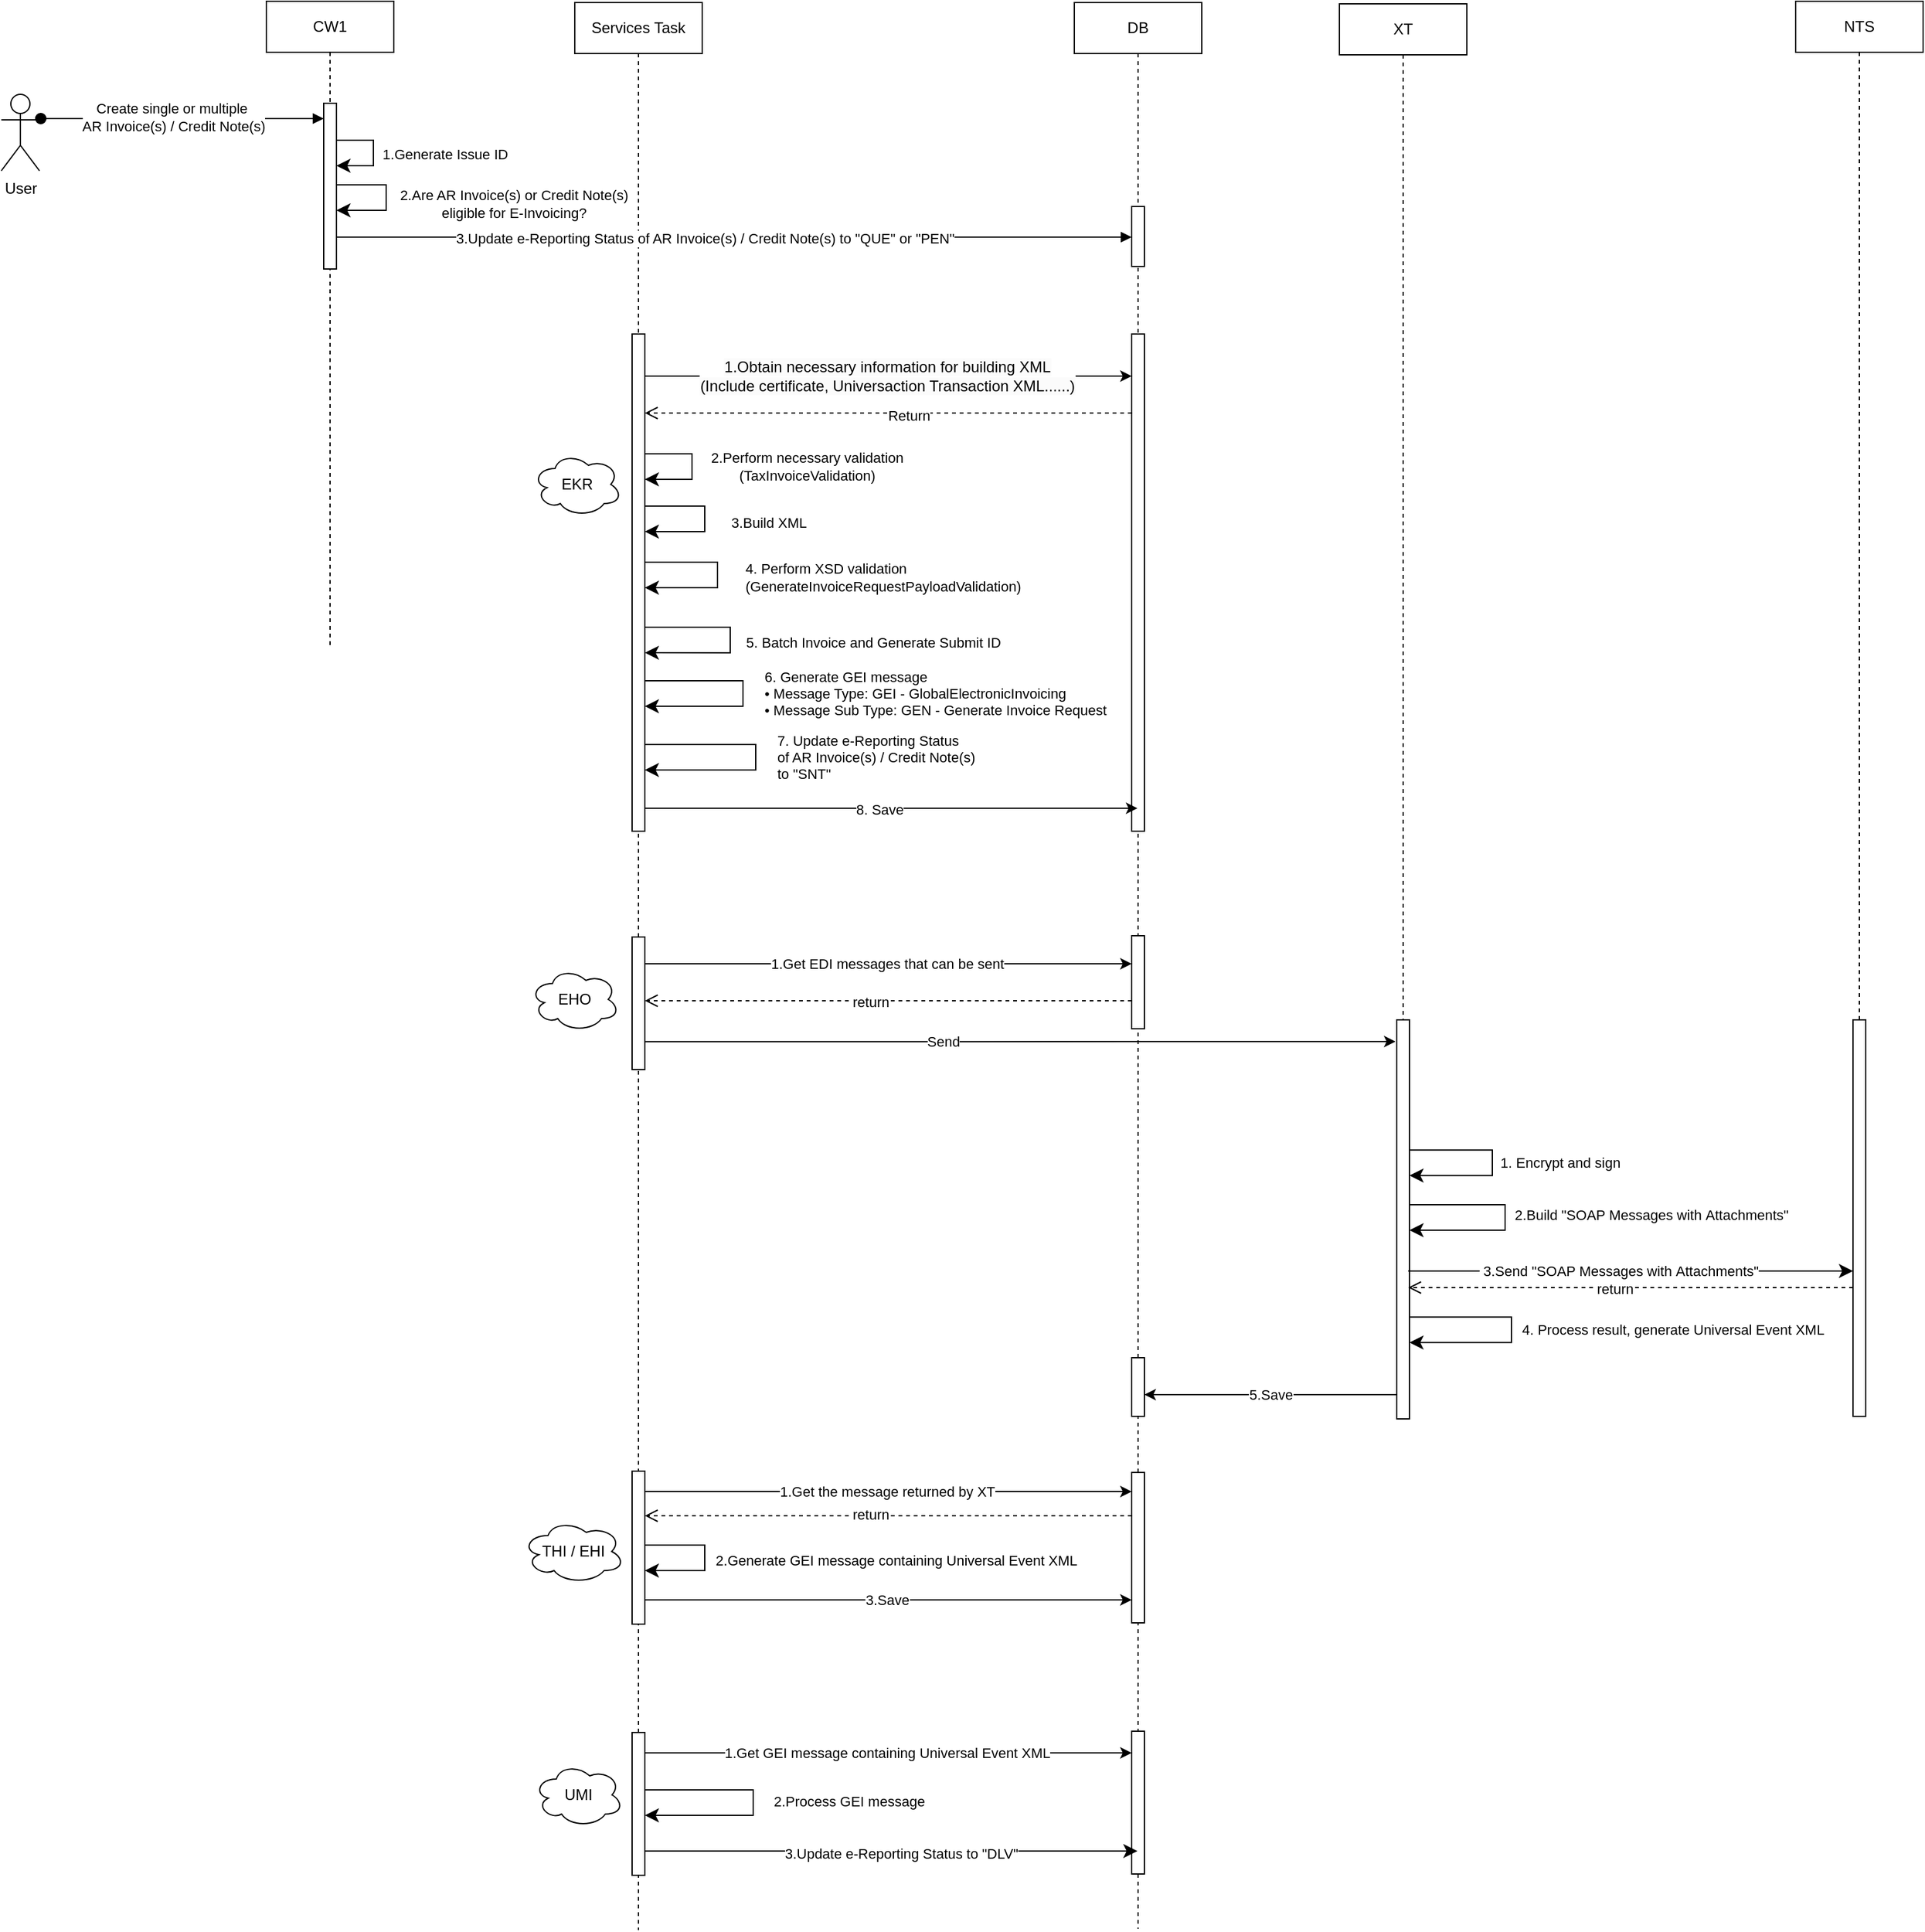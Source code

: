 <mxfile version="21.4.0" type="github">
  <diagram name="Page-1" id="2YBvvXClWsGukQMizWep">
    <mxGraphModel dx="882" dy="454" grid="1" gridSize="10" guides="1" tooltips="1" connect="1" arrows="1" fold="1" page="1" pageScale="1" pageWidth="850" pageHeight="1100" math="0" shadow="0">
      <root>
        <mxCell id="0" />
        <mxCell id="1" parent="0" />
        <mxCell id="HtMYwvInf2GWWzEo8MSv-63" value="" style="edgeStyle=elbowEdgeStyle;rounded=0;orthogonalLoop=1;jettySize=auto;html=1;elbow=vertical;curved=0;" parent="1" edge="1">
          <mxGeometry relative="1" as="geometry">
            <mxPoint x="523.0" y="823.154" as="sourcePoint" />
            <mxPoint x="1112" y="823.154" as="targetPoint" />
          </mxGeometry>
        </mxCell>
        <mxCell id="HtMYwvInf2GWWzEo8MSv-79" value="Send" style="edgeLabel;html=1;align=center;verticalAlign=middle;resizable=0;points=[];" parent="HtMYwvInf2GWWzEo8MSv-63" vertex="1" connectable="0">
          <mxGeometry x="-0.208" relative="1" as="geometry">
            <mxPoint as="offset" />
          </mxGeometry>
        </mxCell>
        <mxCell id="aM9ryv3xv72pqoxQDRHE-5" value="Services Task" style="shape=umlLifeline;perimeter=lifelinePerimeter;whiteSpace=wrap;html=1;container=0;dropTarget=0;collapsible=0;recursiveResize=0;outlineConnect=0;portConstraint=eastwest;newEdgeStyle={&quot;edgeStyle&quot;:&quot;elbowEdgeStyle&quot;,&quot;elbow&quot;:&quot;vertical&quot;,&quot;curved&quot;:0,&quot;rounded&quot;:0};" parent="1" vertex="1">
          <mxGeometry x="468" y="8" width="100" height="1512" as="geometry" />
        </mxCell>
        <mxCell id="aM9ryv3xv72pqoxQDRHE-6" value="" style="html=1;points=[];perimeter=orthogonalPerimeter;outlineConnect=0;targetShapes=umlLifeline;portConstraint=eastwest;newEdgeStyle={&quot;edgeStyle&quot;:&quot;elbowEdgeStyle&quot;,&quot;elbow&quot;:&quot;vertical&quot;,&quot;curved&quot;:0,&quot;rounded&quot;:0};" parent="aM9ryv3xv72pqoxQDRHE-5" vertex="1">
          <mxGeometry x="45" y="260" width="10" height="390" as="geometry" />
        </mxCell>
        <mxCell id="HtMYwvInf2GWWzEo8MSv-47" value="" style="html=1;points=[];perimeter=orthogonalPerimeter;outlineConnect=0;targetShapes=umlLifeline;portConstraint=eastwest;newEdgeStyle={&quot;edgeStyle&quot;:&quot;elbowEdgeStyle&quot;,&quot;elbow&quot;:&quot;vertical&quot;,&quot;curved&quot;:0,&quot;rounded&quot;:0};" parent="aM9ryv3xv72pqoxQDRHE-5" vertex="1">
          <mxGeometry x="45" y="733" width="10" height="104" as="geometry" />
        </mxCell>
        <mxCell id="HtMYwvInf2GWWzEo8MSv-48" value="" style="html=1;points=[];perimeter=orthogonalPerimeter;outlineConnect=0;targetShapes=umlLifeline;portConstraint=eastwest;newEdgeStyle={&quot;edgeStyle&quot;:&quot;elbowEdgeStyle&quot;,&quot;elbow&quot;:&quot;vertical&quot;,&quot;curved&quot;:0,&quot;rounded&quot;:0};" parent="aM9ryv3xv72pqoxQDRHE-5" vertex="1">
          <mxGeometry x="45" y="1152" width="10" height="120" as="geometry" />
        </mxCell>
        <mxCell id="HtMYwvInf2GWWzEo8MSv-53" value="" style="html=1;points=[];perimeter=orthogonalPerimeter;outlineConnect=0;targetShapes=umlLifeline;portConstraint=eastwest;newEdgeStyle={&quot;edgeStyle&quot;:&quot;elbowEdgeStyle&quot;,&quot;elbow&quot;:&quot;vertical&quot;,&quot;curved&quot;:0,&quot;rounded&quot;:0};" parent="aM9ryv3xv72pqoxQDRHE-5" vertex="1">
          <mxGeometry x="45" y="1357" width="10" height="112" as="geometry" />
        </mxCell>
        <mxCell id="HtMYwvInf2GWWzEo8MSv-73" value="3.Build&amp;nbsp;XML" style="edgeStyle=segmentEdgeStyle;endArrow=classic;html=1;curved=0;rounded=0;endSize=8;startSize=8;" parent="aM9ryv3xv72pqoxQDRHE-5" edge="1">
          <mxGeometry x="0.047" y="50" width="50" height="50" relative="1" as="geometry">
            <mxPoint x="55" y="395" as="sourcePoint" />
            <mxPoint x="55" y="415" as="targetPoint" />
            <Array as="points">
              <mxPoint x="102" y="395" />
              <mxPoint x="102" y="415" />
            </Array>
            <mxPoint as="offset" />
          </mxGeometry>
        </mxCell>
        <mxCell id="HtMYwvInf2GWWzEo8MSv-72" value="&lt;span style=&quot;color: rgb(0, 0, 0); font-family: Helvetica; font-size: 11px; font-style: normal; font-variant-ligatures: normal; font-variant-caps: normal; font-weight: 400; letter-spacing: normal; orphans: 2; text-align: center; text-indent: 0px; text-transform: none; widows: 2; word-spacing: 0px; -webkit-text-stroke-width: 0px; background-color: rgb(255, 255, 255); text-decoration-thickness: initial; text-decoration-style: initial; text-decoration-color: initial; float: none; display: inline !important;&quot;&gt;2.Perform necessary validation&lt;/span&gt;&lt;br&gt;(TaxInvoiceValidation)" style="edgeStyle=segmentEdgeStyle;endArrow=classic;html=1;curved=0;rounded=0;endSize=8;startSize=8;" parent="aM9ryv3xv72pqoxQDRHE-5" edge="1">
          <mxGeometry y="90" width="50" height="50" relative="1" as="geometry">
            <mxPoint x="55" y="354" as="sourcePoint" />
            <mxPoint x="55" y="374" as="targetPoint" />
            <Array as="points">
              <mxPoint x="92" y="354" />
              <mxPoint x="92" y="374" />
            </Array>
            <mxPoint as="offset" />
          </mxGeometry>
        </mxCell>
        <mxCell id="HtMYwvInf2GWWzEo8MSv-78" value="4. Perform XSD validation&lt;br&gt;(GenerateInvoiceRequestPayloadValidation)" style="edgeStyle=segmentEdgeStyle;endArrow=classic;html=1;curved=0;rounded=0;endSize=8;startSize=8;align=left;" parent="aM9ryv3xv72pqoxQDRHE-5" edge="1">
          <mxGeometry x="0.045" y="20" width="50" height="50" relative="1" as="geometry">
            <mxPoint x="55" y="439" as="sourcePoint" />
            <mxPoint x="55" y="459" as="targetPoint" />
            <Array as="points">
              <mxPoint x="112" y="439" />
              <mxPoint x="112" y="459" />
            </Array>
            <mxPoint y="-1" as="offset" />
          </mxGeometry>
        </mxCell>
        <mxCell id="HtMYwvInf2GWWzEo8MSv-114" value="2.Process GEI message" style="edgeStyle=segmentEdgeStyle;endArrow=classic;html=1;curved=0;rounded=0;endSize=8;startSize=8;exitX=1;exitY=0.163;exitDx=0;exitDy=0;exitPerimeter=0;" parent="aM9ryv3xv72pqoxQDRHE-5" edge="1">
          <mxGeometry x="0.037" y="75" width="50" height="50" relative="1" as="geometry">
            <mxPoint x="55" y="1409.3" as="sourcePoint" />
            <mxPoint x="55" y="1422.0" as="targetPoint" />
            <Array as="points">
              <mxPoint x="140" y="1402" />
              <mxPoint x="140" y="1422" />
            </Array>
            <mxPoint y="-1" as="offset" />
          </mxGeometry>
        </mxCell>
        <mxCell id="HtMYwvInf2GWWzEo8MSv-123" value="2.Generate GEI message containing&amp;nbsp;Universal Event XML" style="edgeStyle=segmentEdgeStyle;endArrow=classic;html=1;curved=0;rounded=0;endSize=8;startSize=8;" parent="aM9ryv3xv72pqoxQDRHE-5" edge="1">
          <mxGeometry x="0.035" y="150" width="50" height="50" relative="1" as="geometry">
            <mxPoint x="55" y="1210.0" as="sourcePoint" />
            <mxPoint x="55" y="1230.0" as="targetPoint" />
            <Array as="points">
              <mxPoint x="102" y="1210" />
              <mxPoint x="102" y="1230" />
            </Array>
            <mxPoint as="offset" />
          </mxGeometry>
        </mxCell>
        <mxCell id="QBuPi1NRq2ITQ3zSXP_t-20" value="5. Batch Invoice and Generate Submit ID" style="edgeStyle=segmentEdgeStyle;endArrow=classic;html=1;curved=0;rounded=0;endSize=8;startSize=8;" edge="1" parent="aM9ryv3xv72pqoxQDRHE-5">
          <mxGeometry x="0.028" y="112" width="50" height="50" relative="1" as="geometry">
            <mxPoint x="55" y="490" as="sourcePoint" />
            <mxPoint x="55" y="510.053" as="targetPoint" />
            <Array as="points">
              <mxPoint x="122" y="490" />
              <mxPoint x="122" y="510" />
            </Array>
            <mxPoint as="offset" />
          </mxGeometry>
        </mxCell>
        <mxCell id="QBuPi1NRq2ITQ3zSXP_t-26" value="6.&amp;nbsp;Generate GEI message&lt;div style=&quot;border-color: var(--border-color);&quot;&gt;• Message Type: GEI - GlobalElectronicInvoicing&lt;/div&gt;&lt;div style=&quot;border-color: var(--border-color);&quot;&gt;• Message Sub Type: GEN - Generate Invoice Request&lt;/div&gt;" style="edgeStyle=segmentEdgeStyle;endArrow=classic;html=1;curved=0;rounded=0;endSize=8;startSize=8;align=left;" edge="1" parent="aM9ryv3xv72pqoxQDRHE-5" source="aM9ryv3xv72pqoxQDRHE-6" target="aM9ryv3xv72pqoxQDRHE-6">
          <mxGeometry x="-0.001" y="15" width="50" height="50" relative="1" as="geometry">
            <mxPoint x="52" y="532.05" as="sourcePoint" />
            <mxPoint x="52" y="552.103" as="targetPoint" />
            <Array as="points">
              <mxPoint x="132" y="532" />
              <mxPoint x="132" y="552" />
            </Array>
            <mxPoint as="offset" />
          </mxGeometry>
        </mxCell>
        <mxCell id="QBuPi1NRq2ITQ3zSXP_t-27" value="7. Update e-Reporting Status&lt;br style=&quot;border-color: var(--border-color); text-align: center;&quot;&gt;&lt;span style=&quot;text-align: center;&quot;&gt;of AR Invoice(s) / Credit Note(s)&amp;nbsp;&lt;/span&gt;&lt;br style=&quot;border-color: var(--border-color); text-align: center;&quot;&gt;&lt;span style=&quot;text-align: center;&quot;&gt;to &quot;SNT&quot;&lt;/span&gt;" style="edgeStyle=segmentEdgeStyle;endArrow=classic;html=1;curved=0;rounded=0;endSize=8;startSize=8;align=left;" edge="1" parent="aM9ryv3xv72pqoxQDRHE-5" source="aM9ryv3xv72pqoxQDRHE-6" target="aM9ryv3xv72pqoxQDRHE-6">
          <mxGeometry x="-0.001" y="15" width="50" height="50" relative="1" as="geometry">
            <mxPoint x="62" y="582" as="sourcePoint" />
            <mxPoint x="62" y="602" as="targetPoint" />
            <Array as="points">
              <mxPoint x="142" y="582" />
              <mxPoint x="142" y="602" />
            </Array>
            <mxPoint as="offset" />
          </mxGeometry>
        </mxCell>
        <mxCell id="HtMYwvInf2GWWzEo8MSv-1" value="User" style="shape=umlActor;verticalLabelPosition=bottom;verticalAlign=top;html=1;outlineConnect=0;" parent="1" vertex="1">
          <mxGeometry x="18" y="80" width="30" height="60" as="geometry" />
        </mxCell>
        <mxCell id="aM9ryv3xv72pqoxQDRHE-3" value="" style="html=1;verticalAlign=bottom;startArrow=oval;endArrow=block;startSize=8;edgeStyle=elbowEdgeStyle;elbow=vertical;curved=0;rounded=0;" parent="1" target="HtMYwvInf2GWWzEo8MSv-13" edge="1">
          <mxGeometry x="0.012" relative="1" as="geometry">
            <mxPoint x="49" y="99" as="sourcePoint" />
            <mxPoint x="254" y="174" as="targetPoint" />
            <Array as="points">
              <mxPoint x="209" y="99" />
              <mxPoint x="249" y="174" />
            </Array>
            <mxPoint as="offset" />
          </mxGeometry>
        </mxCell>
        <mxCell id="HtMYwvInf2GWWzEo8MSv-35" value="Create single or multiple&amp;nbsp;&lt;br style=&quot;border-color: var(--border-color);&quot;&gt;AR Invoice(s) / Credit Note(s)" style="edgeLabel;html=1;align=center;verticalAlign=middle;resizable=0;points=[];" parent="aM9ryv3xv72pqoxQDRHE-3" vertex="1" connectable="0">
          <mxGeometry x="0.146" relative="1" as="geometry">
            <mxPoint x="-23" y="-1" as="offset" />
          </mxGeometry>
        </mxCell>
        <mxCell id="HtMYwvInf2GWWzEo8MSv-2" value="DB" style="shape=umlLifeline;perimeter=lifelinePerimeter;whiteSpace=wrap;html=1;container=0;dropTarget=0;collapsible=0;recursiveResize=0;outlineConnect=0;portConstraint=eastwest;newEdgeStyle={&quot;edgeStyle&quot;:&quot;elbowEdgeStyle&quot;,&quot;elbow&quot;:&quot;vertical&quot;,&quot;curved&quot;:0,&quot;rounded&quot;:0};" parent="1" vertex="1">
          <mxGeometry x="860" y="8" width="100" height="1511" as="geometry" />
        </mxCell>
        <mxCell id="HtMYwvInf2GWWzEo8MSv-3" value="" style="html=1;points=[];perimeter=orthogonalPerimeter;outlineConnect=0;targetShapes=umlLifeline;portConstraint=eastwest;newEdgeStyle={&quot;edgeStyle&quot;:&quot;elbowEdgeStyle&quot;,&quot;elbow&quot;:&quot;vertical&quot;,&quot;curved&quot;:0,&quot;rounded&quot;:0};" parent="HtMYwvInf2GWWzEo8MSv-2" vertex="1">
          <mxGeometry x="45" y="160" width="10" height="47" as="geometry" />
        </mxCell>
        <mxCell id="HtMYwvInf2GWWzEo8MSv-84" value="" style="html=1;points=[];perimeter=orthogonalPerimeter;outlineConnect=0;targetShapes=umlLifeline;portConstraint=eastwest;newEdgeStyle={&quot;edgeStyle&quot;:&quot;elbowEdgeStyle&quot;,&quot;elbow&quot;:&quot;vertical&quot;,&quot;curved&quot;:0,&quot;rounded&quot;:0};" parent="HtMYwvInf2GWWzEo8MSv-2" vertex="1">
          <mxGeometry x="45" y="732" width="10" height="73" as="geometry" />
        </mxCell>
        <mxCell id="HtMYwvInf2GWWzEo8MSv-93" value="" style="html=1;points=[];perimeter=orthogonalPerimeter;outlineConnect=0;targetShapes=umlLifeline;portConstraint=eastwest;newEdgeStyle={&quot;edgeStyle&quot;:&quot;elbowEdgeStyle&quot;,&quot;elbow&quot;:&quot;vertical&quot;,&quot;curved&quot;:0,&quot;rounded&quot;:0};" parent="HtMYwvInf2GWWzEo8MSv-2" vertex="1">
          <mxGeometry x="45" y="1153" width="10" height="118" as="geometry" />
        </mxCell>
        <mxCell id="HtMYwvInf2GWWzEo8MSv-117" value="" style="html=1;points=[];perimeter=orthogonalPerimeter;outlineConnect=0;targetShapes=umlLifeline;portConstraint=eastwest;newEdgeStyle={&quot;edgeStyle&quot;:&quot;elbowEdgeStyle&quot;,&quot;elbow&quot;:&quot;vertical&quot;,&quot;curved&quot;:0,&quot;rounded&quot;:0};" parent="HtMYwvInf2GWWzEo8MSv-2" vertex="1">
          <mxGeometry x="45" y="1356" width="10" height="112" as="geometry" />
        </mxCell>
        <mxCell id="HtMYwvInf2GWWzEo8MSv-108" value="" style="html=1;points=[];perimeter=orthogonalPerimeter;outlineConnect=0;targetShapes=umlLifeline;portConstraint=eastwest;newEdgeStyle={&quot;edgeStyle&quot;:&quot;elbowEdgeStyle&quot;,&quot;elbow&quot;:&quot;vertical&quot;,&quot;curved&quot;:0,&quot;rounded&quot;:0};" parent="HtMYwvInf2GWWzEo8MSv-2" vertex="1">
          <mxGeometry x="45" y="1063" width="10" height="46" as="geometry" />
        </mxCell>
        <mxCell id="QBuPi1NRq2ITQ3zSXP_t-11" value="" style="html=1;points=[];perimeter=orthogonalPerimeter;outlineConnect=0;targetShapes=umlLifeline;portConstraint=eastwest;newEdgeStyle={&quot;edgeStyle&quot;:&quot;elbowEdgeStyle&quot;,&quot;elbow&quot;:&quot;vertical&quot;,&quot;curved&quot;:0,&quot;rounded&quot;:0};" vertex="1" parent="HtMYwvInf2GWWzEo8MSv-2">
          <mxGeometry x="45" y="260" width="10" height="390" as="geometry" />
        </mxCell>
        <mxCell id="HtMYwvInf2GWWzEo8MSv-8" value="NTS" style="shape=umlLifeline;perimeter=lifelinePerimeter;whiteSpace=wrap;html=1;container=0;dropTarget=0;collapsible=0;recursiveResize=0;outlineConnect=0;portConstraint=eastwest;newEdgeStyle={&quot;edgeStyle&quot;:&quot;elbowEdgeStyle&quot;,&quot;elbow&quot;:&quot;vertical&quot;,&quot;curved&quot;:0,&quot;rounded&quot;:0};" parent="1" vertex="1">
          <mxGeometry x="1426" y="7" width="100" height="1110" as="geometry" />
        </mxCell>
        <mxCell id="HtMYwvInf2GWWzEo8MSv-9" value="" style="html=1;points=[];perimeter=orthogonalPerimeter;outlineConnect=0;targetShapes=umlLifeline;portConstraint=eastwest;newEdgeStyle={&quot;edgeStyle&quot;:&quot;elbowEdgeStyle&quot;,&quot;elbow&quot;:&quot;vertical&quot;,&quot;curved&quot;:0,&quot;rounded&quot;:0};" parent="HtMYwvInf2GWWzEo8MSv-8" vertex="1">
          <mxGeometry x="45" y="799" width="10" height="311" as="geometry" />
        </mxCell>
        <mxCell id="HtMYwvInf2GWWzEo8MSv-10" value="XT" style="shape=umlLifeline;perimeter=lifelinePerimeter;whiteSpace=wrap;html=1;container=0;dropTarget=0;collapsible=0;recursiveResize=0;outlineConnect=0;portConstraint=eastwest;newEdgeStyle={&quot;edgeStyle&quot;:&quot;elbowEdgeStyle&quot;,&quot;elbow&quot;:&quot;vertical&quot;,&quot;curved&quot;:0,&quot;rounded&quot;:0};" parent="1" vertex="1">
          <mxGeometry x="1068" y="9" width="100" height="1110" as="geometry" />
        </mxCell>
        <mxCell id="HtMYwvInf2GWWzEo8MSv-11" value="" style="html=1;points=[];perimeter=orthogonalPerimeter;outlineConnect=0;targetShapes=umlLifeline;portConstraint=eastwest;newEdgeStyle={&quot;edgeStyle&quot;:&quot;elbowEdgeStyle&quot;,&quot;elbow&quot;:&quot;vertical&quot;,&quot;curved&quot;:0,&quot;rounded&quot;:0};" parent="HtMYwvInf2GWWzEo8MSv-10" vertex="1">
          <mxGeometry x="45" y="797" width="10" height="313" as="geometry" />
        </mxCell>
        <mxCell id="HtMYwvInf2GWWzEo8MSv-97" value="1. Encrypt and sign" style="edgeStyle=segmentEdgeStyle;endArrow=classic;html=1;curved=0;rounded=0;endSize=8;startSize=8;" parent="HtMYwvInf2GWWzEo8MSv-10" edge="1">
          <mxGeometry y="53" width="50" height="50" relative="1" as="geometry">
            <mxPoint x="55" y="899.077" as="sourcePoint" />
            <mxPoint x="55" y="919.077" as="targetPoint" />
            <Array as="points">
              <mxPoint x="120" y="899" />
              <mxPoint x="120" y="919" />
            </Array>
            <mxPoint as="offset" />
          </mxGeometry>
        </mxCell>
        <mxCell id="HtMYwvInf2GWWzEo8MSv-101" value="&amp;nbsp;2.Build &quot;SOAP Messages with&amp;nbsp;Attachments&quot;" style="edgeStyle=segmentEdgeStyle;endArrow=classic;html=1;curved=0;rounded=0;endSize=8;startSize=8;" parent="HtMYwvInf2GWWzEo8MSv-10" edge="1">
          <mxGeometry x="-0.023" y="113" width="50" height="50" relative="1" as="geometry">
            <mxPoint x="55" y="942" as="sourcePoint" />
            <mxPoint x="55" y="962" as="targetPoint" />
            <Array as="points">
              <mxPoint x="130" y="942" />
              <mxPoint x="130" y="962" />
            </Array>
            <mxPoint as="offset" />
          </mxGeometry>
        </mxCell>
        <mxCell id="HtMYwvInf2GWWzEo8MSv-105" value="4. Process result, generate&amp;nbsp;Universal Event XML&amp;nbsp;" style="edgeStyle=segmentEdgeStyle;endArrow=classic;html=1;curved=0;rounded=0;endSize=8;startSize=8;" parent="HtMYwvInf2GWWzEo8MSv-10" edge="1">
          <mxGeometry x="-0.001" y="128" width="50" height="50" relative="1" as="geometry">
            <mxPoint x="55" y="1030.077" as="sourcePoint" />
            <mxPoint x="55" y="1050.077" as="targetPoint" />
            <Array as="points">
              <mxPoint x="135" y="1030" />
              <mxPoint x="135" y="1050" />
            </Array>
            <mxPoint as="offset" />
          </mxGeometry>
        </mxCell>
        <mxCell id="HtMYwvInf2GWWzEo8MSv-12" value="CW1" style="shape=umlLifeline;perimeter=lifelinePerimeter;whiteSpace=wrap;html=1;container=0;dropTarget=0;collapsible=0;recursiveResize=0;outlineConnect=0;portConstraint=eastwest;newEdgeStyle={&quot;edgeStyle&quot;:&quot;elbowEdgeStyle&quot;,&quot;elbow&quot;:&quot;vertical&quot;,&quot;curved&quot;:0,&quot;rounded&quot;:0};" parent="1" vertex="1">
          <mxGeometry x="226" y="7" width="100" height="508" as="geometry" />
        </mxCell>
        <mxCell id="HtMYwvInf2GWWzEo8MSv-13" value="" style="html=1;points=[];perimeter=orthogonalPerimeter;outlineConnect=0;targetShapes=umlLifeline;portConstraint=eastwest;newEdgeStyle={&quot;edgeStyle&quot;:&quot;elbowEdgeStyle&quot;,&quot;elbow&quot;:&quot;vertical&quot;,&quot;curved&quot;:0,&quot;rounded&quot;:0};" parent="HtMYwvInf2GWWzEo8MSv-12" vertex="1">
          <mxGeometry x="45" y="80" width="10" height="130" as="geometry" />
        </mxCell>
        <mxCell id="QBuPi1NRq2ITQ3zSXP_t-10" value="2.Are AR Invoice(s) or Credit Note(s)&lt;br&gt;eligible for E-Invoicing?" style="edgeStyle=segmentEdgeStyle;endArrow=classic;html=1;curved=0;rounded=0;endSize=8;startSize=8;" edge="1" parent="HtMYwvInf2GWWzEo8MSv-12">
          <mxGeometry x="0.082" y="100" width="50" height="50" relative="1" as="geometry">
            <mxPoint x="55" y="144.0" as="sourcePoint" />
            <mxPoint x="55" y="164.0" as="targetPoint" />
            <Array as="points">
              <mxPoint x="94" y="144" />
              <mxPoint x="94" y="164" />
            </Array>
            <mxPoint y="1" as="offset" />
          </mxGeometry>
        </mxCell>
        <mxCell id="QBuPi1NRq2ITQ3zSXP_t-19" value="1.Generate Issue ID" style="edgeStyle=segmentEdgeStyle;endArrow=classic;html=1;curved=0;rounded=0;endSize=8;startSize=8;" edge="1" parent="HtMYwvInf2GWWzEo8MSv-12">
          <mxGeometry y="56" width="50" height="50" relative="1" as="geometry">
            <mxPoint x="55" y="109" as="sourcePoint" />
            <mxPoint x="55" y="129" as="targetPoint" />
            <Array as="points">
              <mxPoint x="84" y="109" />
              <mxPoint x="84" y="129" />
            </Array>
            <mxPoint y="1" as="offset" />
          </mxGeometry>
        </mxCell>
        <mxCell id="HtMYwvInf2GWWzEo8MSv-55" value="EKR" style="ellipse;shape=cloud;whiteSpace=wrap;html=1;" parent="1" vertex="1">
          <mxGeometry x="435" y="361" width="70" height="50" as="geometry" />
        </mxCell>
        <mxCell id="HtMYwvInf2GWWzEo8MSv-57" value="EHO" style="ellipse;shape=cloud;whiteSpace=wrap;html=1;" parent="1" vertex="1">
          <mxGeometry x="433" y="765" width="70" height="50" as="geometry" />
        </mxCell>
        <mxCell id="HtMYwvInf2GWWzEo8MSv-59" value="THI / EHI" style="ellipse;shape=cloud;whiteSpace=wrap;html=1;" parent="1" vertex="1">
          <mxGeometry x="427" y="1198" width="80" height="50" as="geometry" />
        </mxCell>
        <mxCell id="HtMYwvInf2GWWzEo8MSv-60" value="UMI" style="ellipse;shape=cloud;whiteSpace=wrap;html=1;" parent="1" vertex="1">
          <mxGeometry x="436" y="1389" width="70" height="50" as="geometry" />
        </mxCell>
        <mxCell id="HtMYwvInf2GWWzEo8MSv-66" value="" style="edgeStyle=elbowEdgeStyle;rounded=0;orthogonalLoop=1;jettySize=auto;html=1;elbow=vertical;curved=0;" parent="1" source="aM9ryv3xv72pqoxQDRHE-6" target="QBuPi1NRq2ITQ3zSXP_t-11" edge="1">
          <mxGeometry x="0.121" y="10" relative="1" as="geometry">
            <mxPoint x="523.0" y="301" as="sourcePoint" />
            <mxPoint x="873.0" y="301" as="targetPoint" />
            <Array as="points">
              <mxPoint x="849" y="301" />
              <mxPoint x="559" y="321" />
              <mxPoint x="819" y="331" />
              <mxPoint x="679" y="351" />
              <mxPoint x="779" y="451" />
              <mxPoint x="819" y="471" />
              <mxPoint x="839" y="381" />
              <mxPoint x="819" y="401" />
              <mxPoint x="854" y="341" />
              <mxPoint x="814" y="331" />
              <mxPoint x="614" y="281" />
              <mxPoint x="644" y="271" />
            </Array>
            <mxPoint as="offset" />
          </mxGeometry>
        </mxCell>
        <mxCell id="HtMYwvInf2GWWzEo8MSv-67" value="&lt;span style=&quot;color: rgb(0, 0, 0); font-family: Helvetica; font-size: 12px; font-style: normal; font-variant-ligatures: normal; font-variant-caps: normal; font-weight: 400; letter-spacing: normal; orphans: 2; text-align: center; text-indent: 0px; text-transform: none; widows: 2; word-spacing: 0px; -webkit-text-stroke-width: 0px; background-color: rgb(251, 251, 251); text-decoration-thickness: initial; text-decoration-style: initial; text-decoration-color: initial; float: none; display: inline !important;&quot;&gt;1.Obtain necessary&amp;nbsp;information for building XML&lt;br&gt;(Include certificate, Universaction Transaction XML......)&lt;br&gt;&lt;/span&gt;" style="edgeLabel;html=1;align=center;verticalAlign=middle;resizable=0;points=[];" parent="HtMYwvInf2GWWzEo8MSv-66" vertex="1" connectable="0">
          <mxGeometry x="-0.042" y="1" relative="1" as="geometry">
            <mxPoint x="7" y="1" as="offset" />
          </mxGeometry>
        </mxCell>
        <mxCell id="HtMYwvInf2GWWzEo8MSv-76" value="" style="html=1;verticalAlign=bottom;endArrow=open;dashed=1;endSize=8;edgeStyle=elbowEdgeStyle;elbow=vertical;curved=0;rounded=0;" parent="1" source="QBuPi1NRq2ITQ3zSXP_t-11" edge="1" target="aM9ryv3xv72pqoxQDRHE-6">
          <mxGeometry x="0.015" y="4" relative="1" as="geometry">
            <mxPoint x="884" y="331.692" as="sourcePoint" />
            <mxPoint x="529" y="331" as="targetPoint" />
            <Array as="points">
              <mxPoint x="760" y="330" />
            </Array>
            <mxPoint as="offset" />
          </mxGeometry>
        </mxCell>
        <mxCell id="QBuPi1NRq2ITQ3zSXP_t-15" value="Return" style="edgeLabel;html=1;align=center;verticalAlign=middle;resizable=0;points=[];" vertex="1" connectable="0" parent="HtMYwvInf2GWWzEo8MSv-76">
          <mxGeometry x="-0.079" y="2" relative="1" as="geometry">
            <mxPoint x="1" as="offset" />
          </mxGeometry>
        </mxCell>
        <mxCell id="HtMYwvInf2GWWzEo8MSv-85" value="" style="edgeStyle=elbowEdgeStyle;rounded=0;orthogonalLoop=1;jettySize=auto;html=1;elbow=vertical;curved=0;" parent="1" target="HtMYwvInf2GWWzEo8MSv-84" edge="1" source="HtMYwvInf2GWWzEo8MSv-47">
          <mxGeometry x="0.121" y="10" relative="1" as="geometry">
            <mxPoint x="523.0" y="762" as="sourcePoint" />
            <mxPoint x="873.0" y="762" as="targetPoint" />
            <Array as="points">
              <mxPoint x="839" y="762" />
            </Array>
            <mxPoint as="offset" />
          </mxGeometry>
        </mxCell>
        <mxCell id="HtMYwvInf2GWWzEo8MSv-86" value="1.Get EDI messages that can be sent" style="edgeLabel;html=1;align=center;verticalAlign=middle;resizable=0;points=[];" parent="HtMYwvInf2GWWzEo8MSv-85" vertex="1" connectable="0">
          <mxGeometry x="-0.042" y="1" relative="1" as="geometry">
            <mxPoint x="7" y="1" as="offset" />
          </mxGeometry>
        </mxCell>
        <mxCell id="aM9ryv3xv72pqoxQDRHE-7" value="" style="html=1;verticalAlign=bottom;endArrow=block;edgeStyle=elbowEdgeStyle;elbow=vertical;curved=0;rounded=0;" parent="1" source="HtMYwvInf2GWWzEo8MSv-13" target="HtMYwvInf2GWWzEo8MSv-3" edge="1">
          <mxGeometry x="-0.004" relative="1" as="geometry">
            <mxPoint x="281" y="192" as="sourcePoint" />
            <Array as="points">
              <mxPoint x="829" y="192" />
              <mxPoint x="739" y="276" />
              <mxPoint x="469" y="276" />
              <mxPoint x="399" y="276" />
              <mxPoint x="479" y="306" />
              <mxPoint x="444" y="246" />
            </Array>
            <mxPoint x="873" y="192" as="targetPoint" />
            <mxPoint as="offset" />
          </mxGeometry>
        </mxCell>
        <mxCell id="HtMYwvInf2GWWzEo8MSv-34" value="3.Update e-Reporting Status of AR Invoice(s) / Credit Note(s)&amp;nbsp;to &quot;QUE&quot; or &quot;PEN&quot;" style="edgeLabel;html=1;align=center;verticalAlign=middle;resizable=0;points=[];" parent="aM9ryv3xv72pqoxQDRHE-7" vertex="1" connectable="0">
          <mxGeometry x="0.207" y="2" relative="1" as="geometry">
            <mxPoint x="-88" y="3" as="offset" />
          </mxGeometry>
        </mxCell>
        <mxCell id="HtMYwvInf2GWWzEo8MSv-87" value="" style="html=1;verticalAlign=bottom;endArrow=open;dashed=1;endSize=8;edgeStyle=elbowEdgeStyle;elbow=vertical;curved=0;rounded=0;" parent="1" source="HtMYwvInf2GWWzEo8MSv-84" edge="1" target="HtMYwvInf2GWWzEo8MSv-47">
          <mxGeometry x="-0.108" y="-15" relative="1" as="geometry">
            <mxPoint x="884" y="791" as="sourcePoint" />
            <mxPoint x="529" y="791" as="targetPoint" />
            <mxPoint as="offset" />
            <Array as="points">
              <mxPoint x="790" y="791" />
              <mxPoint x="880" y="855" />
            </Array>
          </mxGeometry>
        </mxCell>
        <mxCell id="HtMYwvInf2GWWzEo8MSv-88" value="return" style="edgeLabel;html=1;align=center;verticalAlign=middle;resizable=0;points=[];" parent="HtMYwvInf2GWWzEo8MSv-87" vertex="1" connectable="0">
          <mxGeometry x="0.073" y="1" relative="1" as="geometry">
            <mxPoint as="offset" />
          </mxGeometry>
        </mxCell>
        <mxCell id="HtMYwvInf2GWWzEo8MSv-91" value="" style="edgeStyle=elbowEdgeStyle;rounded=0;orthogonalLoop=1;jettySize=auto;html=1;elbow=vertical;curved=0;" parent="1" edge="1" target="HtMYwvInf2GWWzEo8MSv-93" source="HtMYwvInf2GWWzEo8MSv-48">
          <mxGeometry x="0.121" y="10" relative="1" as="geometry">
            <mxPoint x="529" y="1176" as="sourcePoint" />
            <mxPoint x="875" y="1176" as="targetPoint" />
            <Array as="points">
              <mxPoint x="709" y="1176" />
            </Array>
            <mxPoint as="offset" />
          </mxGeometry>
        </mxCell>
        <mxCell id="HtMYwvInf2GWWzEo8MSv-92" value="1.Get the message returned by XT" style="edgeLabel;html=1;align=center;verticalAlign=middle;resizable=0;points=[];" parent="HtMYwvInf2GWWzEo8MSv-91" vertex="1" connectable="0">
          <mxGeometry x="-0.042" y="1" relative="1" as="geometry">
            <mxPoint x="7" y="1" as="offset" />
          </mxGeometry>
        </mxCell>
        <mxCell id="HtMYwvInf2GWWzEo8MSv-94" value="" style="html=1;verticalAlign=bottom;endArrow=open;dashed=1;endSize=8;edgeStyle=elbowEdgeStyle;elbow=vertical;curved=0;rounded=0;" parent="1" edge="1">
          <mxGeometry x="-0.108" y="-15" relative="1" as="geometry">
            <mxPoint x="1471" y="1016" as="sourcePoint" />
            <mxPoint x="1122" y="1016" as="targetPoint" />
            <mxPoint as="offset" />
            <Array as="points">
              <mxPoint x="1299" y="1016" />
            </Array>
          </mxGeometry>
        </mxCell>
        <mxCell id="HtMYwvInf2GWWzEo8MSv-95" value="return" style="edgeLabel;html=1;align=center;verticalAlign=middle;resizable=0;points=[];" parent="HtMYwvInf2GWWzEo8MSv-94" vertex="1" connectable="0">
          <mxGeometry x="0.073" y="1" relative="1" as="geometry">
            <mxPoint as="offset" />
          </mxGeometry>
        </mxCell>
        <mxCell id="HtMYwvInf2GWWzEo8MSv-103" value="&amp;nbsp;3.Send &quot;SOAP Messages with&amp;nbsp;Attachments&quot;" style="edgeStyle=segmentEdgeStyle;endArrow=classic;html=1;curved=0;rounded=0;endSize=8;startSize=8;" parent="1" edge="1">
          <mxGeometry x="-0.057" width="50" height="50" relative="1" as="geometry">
            <mxPoint x="1122" y="1003.0" as="sourcePoint" />
            <mxPoint x="1471" y="1003.0" as="targetPoint" />
            <Array as="points" />
            <mxPoint as="offset" />
          </mxGeometry>
        </mxCell>
        <mxCell id="HtMYwvInf2GWWzEo8MSv-109" value="5.Save" style="edgeStyle=elbowEdgeStyle;rounded=0;orthogonalLoop=1;jettySize=auto;html=1;elbow=vertical;curved=0;" parent="1" source="HtMYwvInf2GWWzEo8MSv-11" target="HtMYwvInf2GWWzEo8MSv-108" edge="1">
          <mxGeometry relative="1" as="geometry">
            <mxPoint x="1112" y="1090" as="sourcePoint" />
            <mxPoint x="883" y="1090.0" as="targetPoint" />
            <Array as="points">
              <mxPoint x="950" y="1100" />
              <mxPoint x="1019" y="1155" />
            </Array>
          </mxGeometry>
        </mxCell>
        <mxCell id="HtMYwvInf2GWWzEo8MSv-110" value="" style="html=1;verticalAlign=bottom;endArrow=open;dashed=1;endSize=8;edgeStyle=elbowEdgeStyle;elbow=vertical;curved=0;rounded=0;" parent="1" edge="1" target="HtMYwvInf2GWWzEo8MSv-48" source="HtMYwvInf2GWWzEo8MSv-93">
          <mxGeometry x="-0.108" y="-15" relative="1" as="geometry">
            <mxPoint x="875" y="1195" as="sourcePoint" />
            <mxPoint x="529" y="1195" as="targetPoint" />
            <mxPoint as="offset" />
            <Array as="points">
              <mxPoint x="819" y="1195" />
              <mxPoint x="879" y="1185" />
            </Array>
          </mxGeometry>
        </mxCell>
        <mxCell id="HtMYwvInf2GWWzEo8MSv-111" value="return" style="edgeLabel;html=1;align=center;verticalAlign=middle;resizable=0;points=[];" parent="HtMYwvInf2GWWzEo8MSv-110" vertex="1" connectable="0">
          <mxGeometry x="0.073" y="1" relative="1" as="geometry">
            <mxPoint y="-2" as="offset" />
          </mxGeometry>
        </mxCell>
        <mxCell id="HtMYwvInf2GWWzEo8MSv-115" value="" style="edgeStyle=segmentEdgeStyle;endArrow=classic;html=1;curved=0;rounded=0;endSize=8;startSize=8;" parent="1" edge="1" target="HtMYwvInf2GWWzEo8MSv-2">
          <mxGeometry x="-0.078" y="-3" width="50" height="50" relative="1" as="geometry">
            <mxPoint x="523" y="1458" as="sourcePoint" />
            <mxPoint x="873" y="1458" as="targetPoint" />
            <Array as="points" />
            <mxPoint as="offset" />
          </mxGeometry>
        </mxCell>
        <mxCell id="HtMYwvInf2GWWzEo8MSv-116" value="3.Update e-Reporting Status&amp;nbsp;to &quot;DLV&quot;" style="edgeLabel;html=1;align=center;verticalAlign=middle;resizable=0;points=[];" parent="HtMYwvInf2GWWzEo8MSv-115" vertex="1" connectable="0">
          <mxGeometry x="-0.097" y="-4" relative="1" as="geometry">
            <mxPoint x="26" y="-2" as="offset" />
          </mxGeometry>
        </mxCell>
        <mxCell id="HtMYwvInf2GWWzEo8MSv-119" value="" style="edgeStyle=elbowEdgeStyle;rounded=0;orthogonalLoop=1;jettySize=auto;html=1;elbow=vertical;curved=0;" parent="1" edge="1" target="HtMYwvInf2GWWzEo8MSv-117" source="HtMYwvInf2GWWzEo8MSv-53">
          <mxGeometry x="0.121" y="10" relative="1" as="geometry">
            <mxPoint x="538" y="1379.38" as="sourcePoint" />
            <mxPoint x="884" y="1379.38" as="targetPoint" />
            <Array as="points">
              <mxPoint x="790" y="1381" />
              <mxPoint x="728" y="1269.38" />
            </Array>
            <mxPoint as="offset" />
          </mxGeometry>
        </mxCell>
        <mxCell id="HtMYwvInf2GWWzEo8MSv-120" value="1.Get GEI&amp;nbsp;message containing&amp;nbsp;Universal Event XML" style="edgeLabel;html=1;align=center;verticalAlign=middle;resizable=0;points=[];" parent="HtMYwvInf2GWWzEo8MSv-119" vertex="1" connectable="0">
          <mxGeometry x="-0.042" y="1" relative="1" as="geometry">
            <mxPoint x="7" y="1" as="offset" />
          </mxGeometry>
        </mxCell>
        <mxCell id="HtMYwvInf2GWWzEo8MSv-121" value="" style="edgeStyle=elbowEdgeStyle;rounded=0;orthogonalLoop=1;jettySize=auto;html=1;elbow=vertical;curved=0;" parent="1" edge="1" target="HtMYwvInf2GWWzEo8MSv-93" source="HtMYwvInf2GWWzEo8MSv-48">
          <mxGeometry x="0.121" y="10" relative="1" as="geometry">
            <mxPoint x="530" y="1260" as="sourcePoint" />
            <mxPoint x="884" y="1259" as="targetPoint" />
            <Array as="points">
              <mxPoint x="660" y="1261" />
              <mxPoint x="589" y="1311" />
              <mxPoint x="529" y="1311" />
            </Array>
            <mxPoint as="offset" />
          </mxGeometry>
        </mxCell>
        <mxCell id="HtMYwvInf2GWWzEo8MSv-122" value="3.Save" style="edgeLabel;html=1;align=center;verticalAlign=middle;resizable=0;points=[];" parent="HtMYwvInf2GWWzEo8MSv-121" vertex="1" connectable="0">
          <mxGeometry x="-0.042" y="1" relative="1" as="geometry">
            <mxPoint x="7" y="1" as="offset" />
          </mxGeometry>
        </mxCell>
        <mxCell id="QBuPi1NRq2ITQ3zSXP_t-24" value="" style="edgeStyle=elbowEdgeStyle;rounded=0;orthogonalLoop=1;jettySize=auto;html=1;elbow=vertical;curved=0;" edge="1" parent="1" source="aM9ryv3xv72pqoxQDRHE-6" target="HtMYwvInf2GWWzEo8MSv-2">
          <mxGeometry relative="1" as="geometry">
            <mxPoint x="520" y="640" as="sourcePoint" />
            <mxPoint x="860" y="640" as="targetPoint" />
            <Array as="points">
              <mxPoint x="817" y="640" />
              <mxPoint x="865" y="637" />
              <mxPoint x="756" y="698" />
              <mxPoint x="806" y="736" />
              <mxPoint x="766" y="716" />
              <mxPoint x="806" y="736" />
              <mxPoint x="826" y="646" />
              <mxPoint x="806" y="666" />
              <mxPoint x="841" y="606" />
              <mxPoint x="801" y="596" />
              <mxPoint x="601" y="546" />
              <mxPoint x="631" y="536" />
            </Array>
          </mxGeometry>
        </mxCell>
        <mxCell id="QBuPi1NRq2ITQ3zSXP_t-25" value="8. Save" style="edgeLabel;html=1;align=center;verticalAlign=middle;resizable=0;points=[];" vertex="1" connectable="0" parent="QBuPi1NRq2ITQ3zSXP_t-24">
          <mxGeometry x="-0.042" y="1" relative="1" as="geometry">
            <mxPoint x="-1" y="2" as="offset" />
          </mxGeometry>
        </mxCell>
      </root>
    </mxGraphModel>
  </diagram>
</mxfile>

